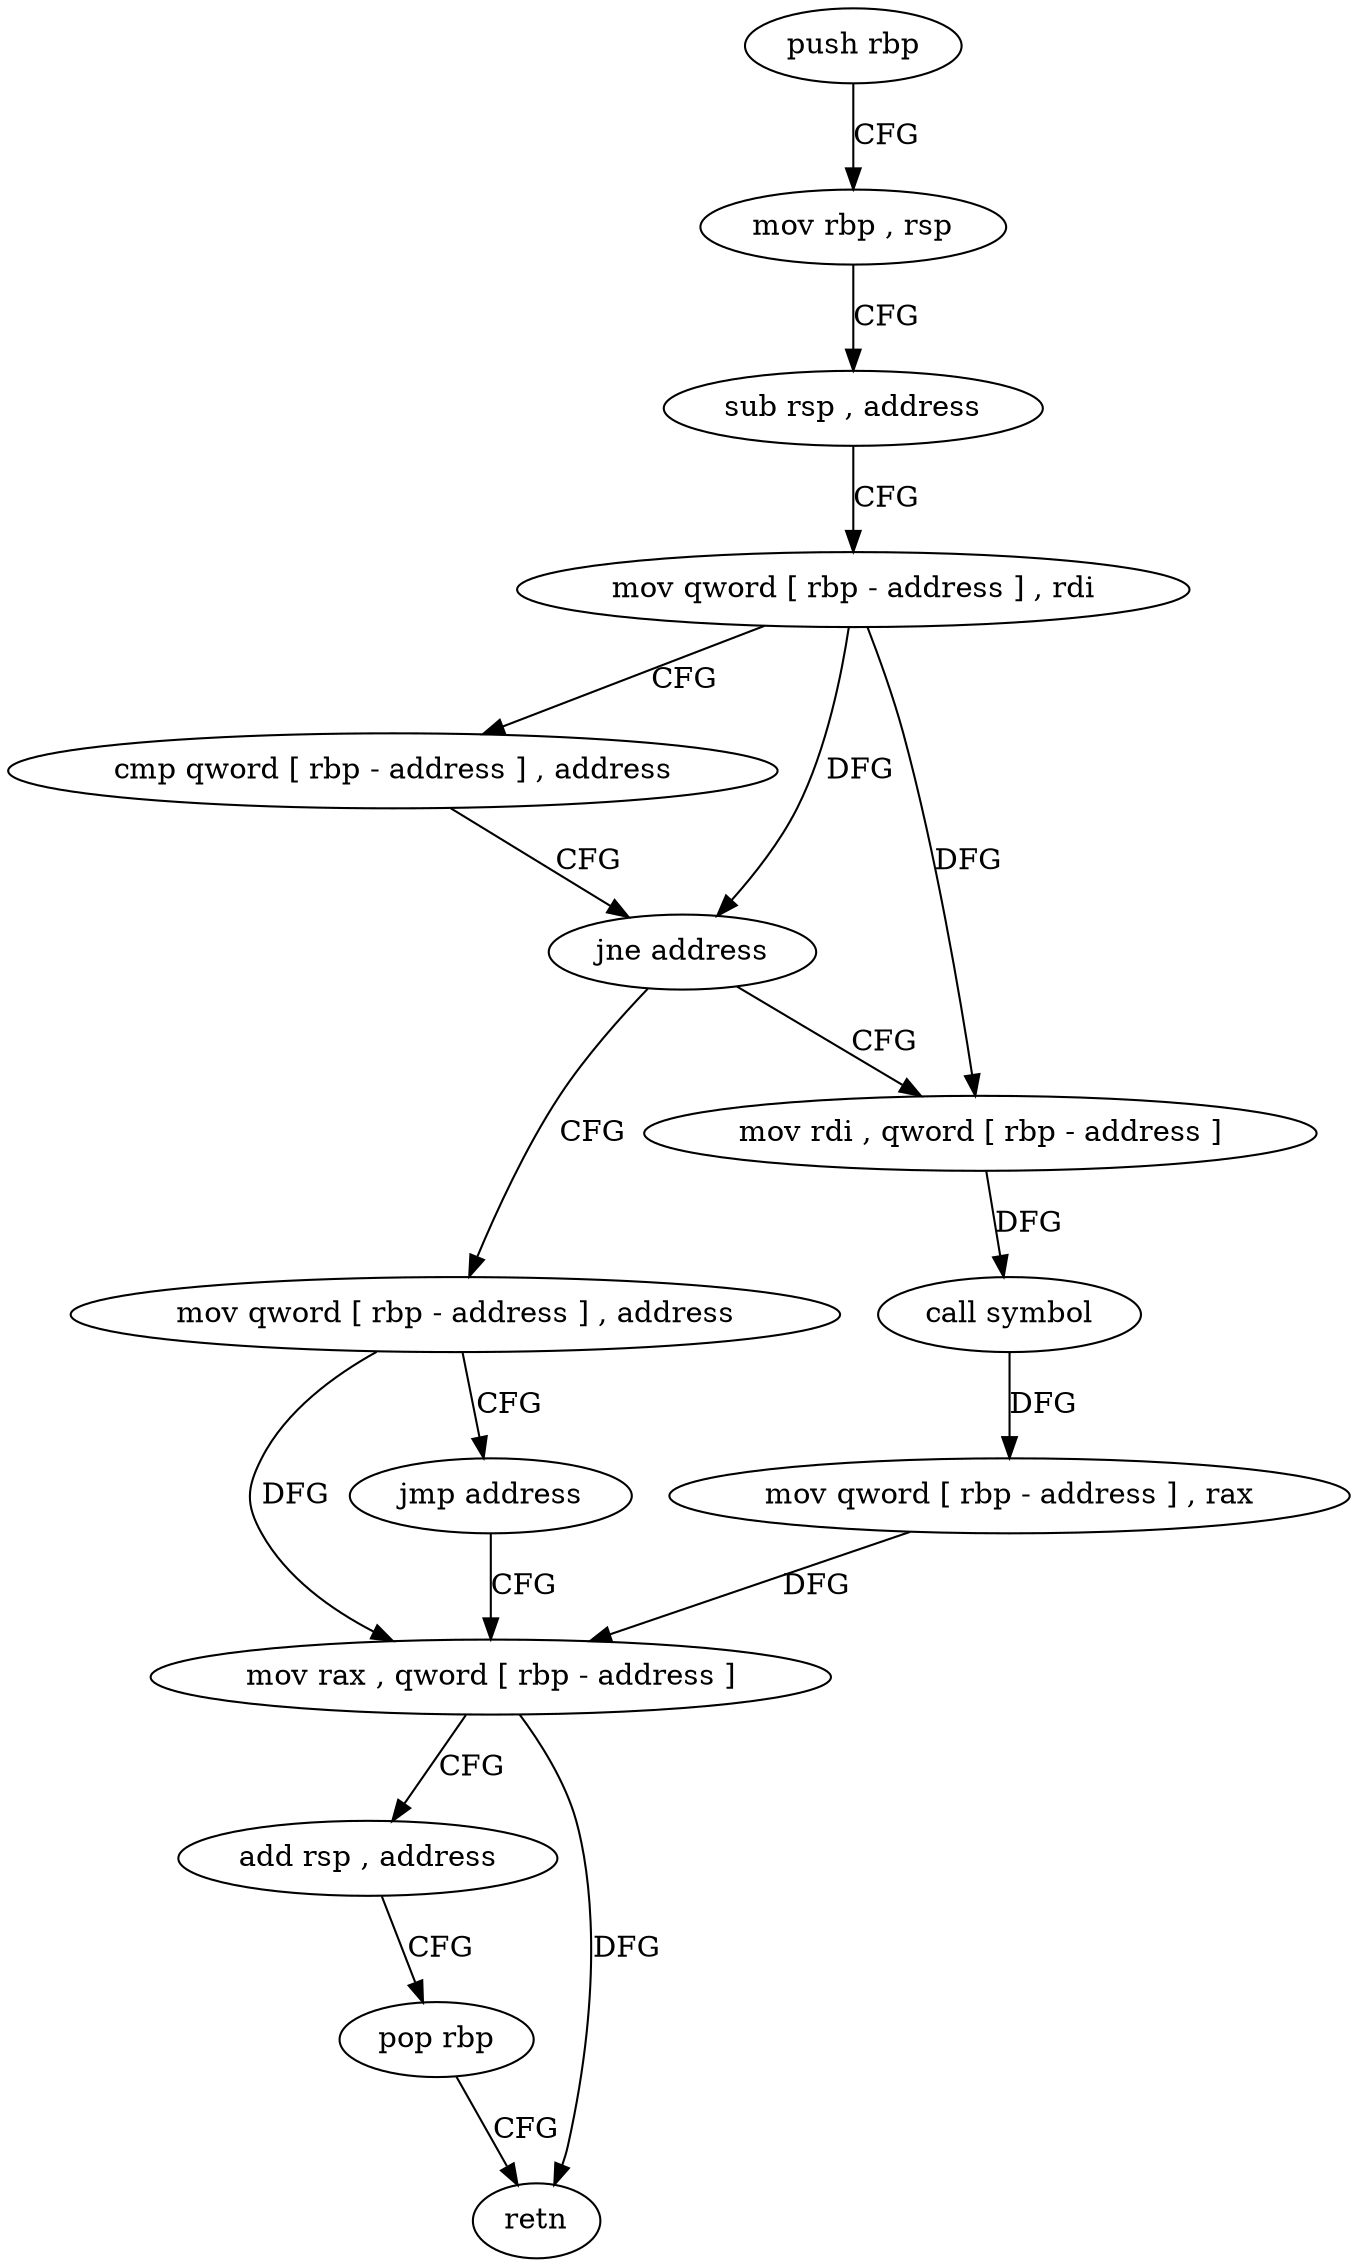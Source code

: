digraph "func" {
"82608" [label = "push rbp" ]
"82609" [label = "mov rbp , rsp" ]
"82612" [label = "sub rsp , address" ]
"82616" [label = "mov qword [ rbp - address ] , rdi" ]
"82620" [label = "cmp qword [ rbp - address ] , address" ]
"82625" [label = "jne address" ]
"82644" [label = "mov rdi , qword [ rbp - address ]" ]
"82631" [label = "mov qword [ rbp - address ] , address" ]
"82648" [label = "call symbol" ]
"82653" [label = "mov qword [ rbp - address ] , rax" ]
"82657" [label = "mov rax , qword [ rbp - address ]" ]
"82639" [label = "jmp address" ]
"82661" [label = "add rsp , address" ]
"82665" [label = "pop rbp" ]
"82666" [label = "retn" ]
"82608" -> "82609" [ label = "CFG" ]
"82609" -> "82612" [ label = "CFG" ]
"82612" -> "82616" [ label = "CFG" ]
"82616" -> "82620" [ label = "CFG" ]
"82616" -> "82625" [ label = "DFG" ]
"82616" -> "82644" [ label = "DFG" ]
"82620" -> "82625" [ label = "CFG" ]
"82625" -> "82644" [ label = "CFG" ]
"82625" -> "82631" [ label = "CFG" ]
"82644" -> "82648" [ label = "DFG" ]
"82631" -> "82639" [ label = "CFG" ]
"82631" -> "82657" [ label = "DFG" ]
"82648" -> "82653" [ label = "DFG" ]
"82653" -> "82657" [ label = "DFG" ]
"82657" -> "82661" [ label = "CFG" ]
"82657" -> "82666" [ label = "DFG" ]
"82639" -> "82657" [ label = "CFG" ]
"82661" -> "82665" [ label = "CFG" ]
"82665" -> "82666" [ label = "CFG" ]
}
